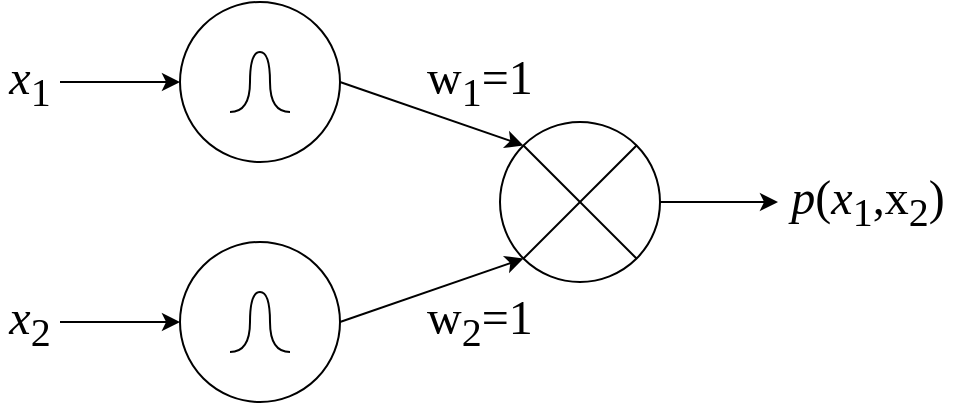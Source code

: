 <mxfile version="21.2.8" type="device">
  <diagram name="Page-1" id="gpmqUwnxsCiSCp6jCpT3">
    <mxGraphModel dx="1036" dy="605" grid="1" gridSize="10" guides="1" tooltips="1" connect="1" arrows="1" fold="1" page="1" pageScale="1" pageWidth="850" pageHeight="1100" math="0" shadow="0">
      <root>
        <mxCell id="0" />
        <mxCell id="1" parent="0" />
        <mxCell id="iwMUExLdxilYCTdlbrGo-6" style="edgeStyle=orthogonalEdgeStyle;rounded=0;orthogonalLoop=1;jettySize=auto;html=1;exitX=1;exitY=0.5;exitDx=0;exitDy=0;" parent="1" source="EFFxB-erFO54Bsi8wxK9-1" target="iwMUExLdxilYCTdlbrGo-23" edge="1">
          <mxGeometry relative="1" as="geometry">
            <mxPoint x="520" y="120" as="targetPoint" />
            <mxPoint x="400" y="120" as="sourcePoint" />
          </mxGeometry>
        </mxCell>
        <mxCell id="iwMUExLdxilYCTdlbrGo-4" style="rounded=0;orthogonalLoop=1;jettySize=auto;html=1;exitX=1;exitY=0.5;exitDx=0;exitDy=0;entryX=0;entryY=0;entryDx=0;entryDy=0;" parent="1" source="iwMUExLdxilYCTdlbrGo-2" target="EFFxB-erFO54Bsi8wxK9-1" edge="1">
          <mxGeometry relative="1" as="geometry">
            <mxPoint x="331.716" y="91.716" as="targetPoint" />
          </mxGeometry>
        </mxCell>
        <mxCell id="iwMUExLdxilYCTdlbrGo-2" value="" style="ellipse;whiteSpace=wrap;html=1;aspect=fixed;" parent="1" vertex="1">
          <mxGeometry x="160" y="20" width="80" height="80" as="geometry" />
        </mxCell>
        <mxCell id="iwMUExLdxilYCTdlbrGo-5" style="rounded=0;orthogonalLoop=1;jettySize=auto;html=1;exitX=1;exitY=0.5;exitDx=0;exitDy=0;entryX=0;entryY=1;entryDx=0;entryDy=0;" parent="1" source="iwMUExLdxilYCTdlbrGo-3" target="EFFxB-erFO54Bsi8wxK9-1" edge="1">
          <mxGeometry relative="1" as="geometry">
            <mxPoint x="331.716" y="148.284" as="targetPoint" />
          </mxGeometry>
        </mxCell>
        <mxCell id="iwMUExLdxilYCTdlbrGo-3" value="" style="ellipse;whiteSpace=wrap;html=1;aspect=fixed;" parent="1" vertex="1">
          <mxGeometry x="160" y="140" width="80" height="80" as="geometry" />
        </mxCell>
        <mxCell id="iwMUExLdxilYCTdlbrGo-19" style="edgeStyle=entityRelationEdgeStyle;rounded=0;orthogonalLoop=1;jettySize=auto;html=1;exitX=1;exitY=0.5;exitDx=0;exitDy=0;" parent="1" source="iwMUExLdxilYCTdlbrGo-11" target="iwMUExLdxilYCTdlbrGo-2" edge="1">
          <mxGeometry relative="1" as="geometry" />
        </mxCell>
        <mxCell id="iwMUExLdxilYCTdlbrGo-11" value="&lt;font face=&quot;Times New Roman&quot; style=&quot;font-size: 24px;&quot;&gt;&lt;i&gt;x&lt;/i&gt;&lt;sub&gt;1&lt;/sub&gt;&lt;/font&gt;" style="text;html=1;strokeColor=none;fillColor=none;align=center;verticalAlign=middle;whiteSpace=wrap;rounded=0;" parent="1" vertex="1">
          <mxGeometry x="70" y="45" width="30" height="30" as="geometry" />
        </mxCell>
        <mxCell id="iwMUExLdxilYCTdlbrGo-20" style="edgeStyle=entityRelationEdgeStyle;rounded=0;orthogonalLoop=1;jettySize=auto;html=1;exitX=1;exitY=0.5;exitDx=0;exitDy=0;entryX=0;entryY=0.5;entryDx=0;entryDy=0;" parent="1" source="iwMUExLdxilYCTdlbrGo-12" target="iwMUExLdxilYCTdlbrGo-3" edge="1">
          <mxGeometry relative="1" as="geometry" />
        </mxCell>
        <mxCell id="iwMUExLdxilYCTdlbrGo-12" value="&lt;font face=&quot;Times New Roman&quot; style=&quot;font-size: 24px;&quot;&gt;&lt;i&gt;x&lt;/i&gt;&lt;sub&gt;2&lt;/sub&gt;&lt;/font&gt;" style="text;html=1;strokeColor=none;fillColor=none;align=center;verticalAlign=middle;whiteSpace=wrap;rounded=0;" parent="1" vertex="1">
          <mxGeometry x="70" y="165" width="30" height="30" as="geometry" />
        </mxCell>
        <mxCell id="iwMUExLdxilYCTdlbrGo-14" value="" style="endArrow=none;html=1;rounded=0;edgeStyle=orthogonalEdgeStyle;curved=1;" parent="1" edge="1">
          <mxGeometry width="50" height="50" relative="1" as="geometry">
            <mxPoint x="215" y="195" as="sourcePoint" />
            <mxPoint x="185" y="195" as="targetPoint" />
            <Array as="points">
              <mxPoint x="205" y="195" />
              <mxPoint x="205" y="165" />
              <mxPoint x="195" y="165" />
              <mxPoint x="195" y="195" />
            </Array>
          </mxGeometry>
        </mxCell>
        <mxCell id="iwMUExLdxilYCTdlbrGo-18" value="" style="endArrow=none;html=1;rounded=0;edgeStyle=orthogonalEdgeStyle;curved=1;" parent="1" edge="1">
          <mxGeometry width="50" height="50" relative="1" as="geometry">
            <mxPoint x="215" y="75" as="sourcePoint" />
            <mxPoint x="185" y="75" as="targetPoint" />
            <Array as="points">
              <mxPoint x="205" y="75" />
              <mxPoint x="205" y="45" />
              <mxPoint x="195" y="45" />
              <mxPoint x="195" y="75" />
            </Array>
          </mxGeometry>
        </mxCell>
        <mxCell id="iwMUExLdxilYCTdlbrGo-21" value="&lt;font face=&quot;Times New Roman&quot; style=&quot;font-size: 24px;&quot;&gt;w&lt;sub&gt;1&lt;/sub&gt;=1&lt;/font&gt;" style="text;html=1;strokeColor=none;fillColor=none;align=center;verticalAlign=middle;whiteSpace=wrap;rounded=0;" parent="1" vertex="1">
          <mxGeometry x="280" y="45" width="60" height="30" as="geometry" />
        </mxCell>
        <mxCell id="iwMUExLdxilYCTdlbrGo-22" value="&lt;font face=&quot;Times New Roman&quot; style=&quot;font-size: 24px;&quot;&gt;w&lt;sub&gt;2&lt;/sub&gt;=1&lt;/font&gt;" style="text;html=1;strokeColor=none;fillColor=none;align=center;verticalAlign=middle;whiteSpace=wrap;rounded=0;" parent="1" vertex="1">
          <mxGeometry x="280" y="165" width="60" height="30" as="geometry" />
        </mxCell>
        <mxCell id="iwMUExLdxilYCTdlbrGo-23" value="&lt;font face=&quot;Times New Roman&quot; style=&quot;font-size: 24px;&quot;&gt;&lt;i&gt;p&lt;/i&gt;(&lt;i&gt;x&lt;/i&gt;&lt;sub&gt;1&lt;/sub&gt;,x&lt;sub&gt;2&lt;/sub&gt;)&lt;/font&gt;" style="text;html=1;strokeColor=none;fillColor=none;align=center;verticalAlign=middle;whiteSpace=wrap;rounded=0;" parent="1" vertex="1">
          <mxGeometry x="459" y="105" width="90" height="30" as="geometry" />
        </mxCell>
        <mxCell id="EFFxB-erFO54Bsi8wxK9-1" value="" style="shape=sumEllipse;perimeter=ellipsePerimeter;whiteSpace=wrap;html=1;backgroundOutline=1;" vertex="1" parent="1">
          <mxGeometry x="320" y="80" width="80" height="80" as="geometry" />
        </mxCell>
      </root>
    </mxGraphModel>
  </diagram>
</mxfile>
